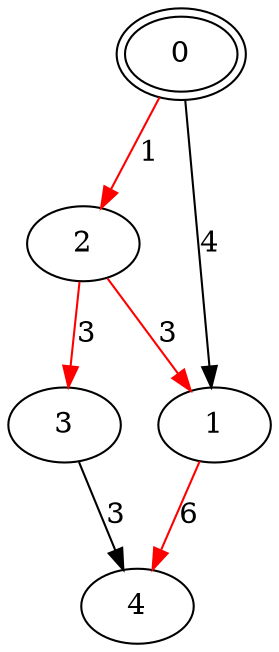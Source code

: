 digraph rendered_graph {
0 [peripheries=2];
2 -> 1 [color=red,label="3"];
0 -> 2 [color=red,label="1"];
2 -> 3 [color=red,label="3"];
1 -> 4 [color=red,label="6"];
0 -> 1 [label="4"];
3 -> 4 [label="3"];
}